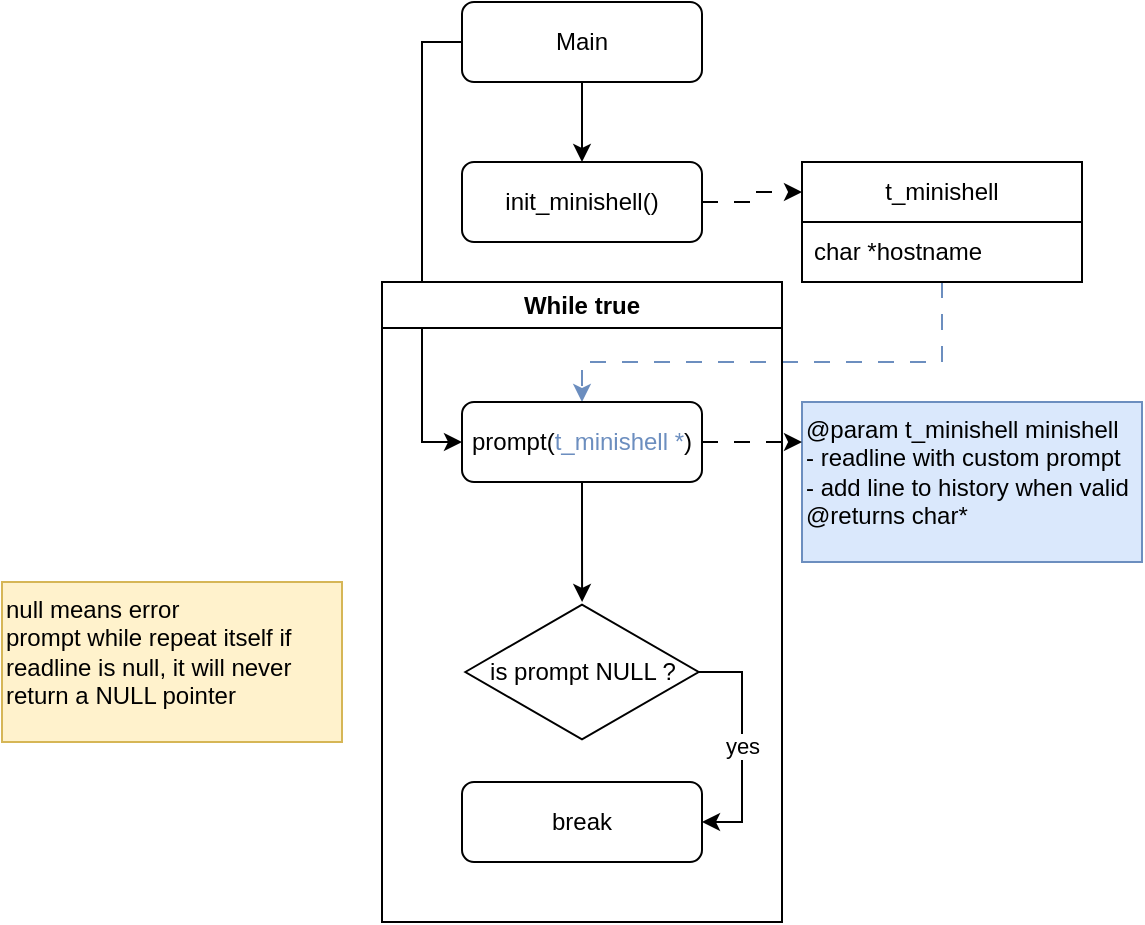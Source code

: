 <mxfile version="24.2.0" type="github">
  <diagram id="C5RBs43oDa-KdzZeNtuy" name="Page-1">
    <mxGraphModel dx="2074" dy="1053" grid="1" gridSize="10" guides="1" tooltips="1" connect="1" arrows="1" fold="1" page="1" pageScale="1" pageWidth="827" pageHeight="1169" math="0" shadow="0">
      <root>
        <mxCell id="WIyWlLk6GJQsqaUBKTNV-0" />
        <mxCell id="WIyWlLk6GJQsqaUBKTNV-1" parent="WIyWlLk6GJQsqaUBKTNV-0" />
        <mxCell id="2lQkK7vniRC7RQrExT-5-12" style="edgeStyle=orthogonalEdgeStyle;rounded=0;orthogonalLoop=1;jettySize=auto;html=1;entryX=0.5;entryY=0;entryDx=0;entryDy=0;" edge="1" parent="WIyWlLk6GJQsqaUBKTNV-1" source="2lQkK7vniRC7RQrExT-5-0" target="2lQkK7vniRC7RQrExT-5-1">
          <mxGeometry relative="1" as="geometry" />
        </mxCell>
        <mxCell id="2lQkK7vniRC7RQrExT-5-15" style="edgeStyle=orthogonalEdgeStyle;rounded=0;orthogonalLoop=1;jettySize=auto;html=1;entryX=0;entryY=0.5;entryDx=0;entryDy=0;" edge="1" parent="WIyWlLk6GJQsqaUBKTNV-1" source="2lQkK7vniRC7RQrExT-5-0" target="2lQkK7vniRC7RQrExT-5-14">
          <mxGeometry relative="1" as="geometry">
            <Array as="points">
              <mxPoint x="230" y="40" />
              <mxPoint x="230" y="240" />
            </Array>
          </mxGeometry>
        </mxCell>
        <mxCell id="2lQkK7vniRC7RQrExT-5-0" value="Main" style="rounded=1;whiteSpace=wrap;html=1;fontSize=12;glass=0;strokeWidth=1;shadow=0;" vertex="1" parent="WIyWlLk6GJQsqaUBKTNV-1">
          <mxGeometry x="250" y="20" width="120" height="40" as="geometry" />
        </mxCell>
        <mxCell id="2lQkK7vniRC7RQrExT-5-7" style="edgeStyle=orthogonalEdgeStyle;rounded=0;orthogonalLoop=1;jettySize=auto;html=1;entryX=0;entryY=0.25;entryDx=0;entryDy=0;dashed=1;dashPattern=8 8;" edge="1" parent="WIyWlLk6GJQsqaUBKTNV-1" source="2lQkK7vniRC7RQrExT-5-1" target="2lQkK7vniRC7RQrExT-5-3">
          <mxGeometry relative="1" as="geometry" />
        </mxCell>
        <mxCell id="2lQkK7vniRC7RQrExT-5-1" value="init_minishell()" style="rounded=1;whiteSpace=wrap;html=1;fontSize=12;glass=0;strokeWidth=1;shadow=0;" vertex="1" parent="WIyWlLk6GJQsqaUBKTNV-1">
          <mxGeometry x="250" y="100" width="120" height="40" as="geometry" />
        </mxCell>
        <mxCell id="2lQkK7vniRC7RQrExT-5-16" style="edgeStyle=orthogonalEdgeStyle;rounded=0;orthogonalLoop=1;jettySize=auto;html=1;entryX=0.5;entryY=0;entryDx=0;entryDy=0;dashed=1;dashPattern=8 8;fillColor=#dae8fc;strokeColor=#6c8ebf;" edge="1" parent="WIyWlLk6GJQsqaUBKTNV-1" source="2lQkK7vniRC7RQrExT-5-3" target="2lQkK7vniRC7RQrExT-5-14">
          <mxGeometry relative="1" as="geometry">
            <Array as="points">
              <mxPoint x="490" y="200" />
              <mxPoint x="310" y="200" />
            </Array>
          </mxGeometry>
        </mxCell>
        <mxCell id="2lQkK7vniRC7RQrExT-5-3" value="t_minishell" style="swimlane;fontStyle=0;childLayout=stackLayout;horizontal=1;startSize=30;horizontalStack=0;resizeParent=1;resizeParentMax=0;resizeLast=0;collapsible=1;marginBottom=0;whiteSpace=wrap;html=1;" vertex="1" parent="WIyWlLk6GJQsqaUBKTNV-1">
          <mxGeometry x="420" y="100" width="140" height="60" as="geometry" />
        </mxCell>
        <mxCell id="2lQkK7vniRC7RQrExT-5-4" value="char *hostname" style="text;strokeColor=none;fillColor=none;align=left;verticalAlign=middle;spacingLeft=4;spacingRight=4;overflow=hidden;points=[[0,0.5],[1,0.5]];portConstraint=eastwest;rotatable=0;whiteSpace=wrap;html=1;" vertex="1" parent="2lQkK7vniRC7RQrExT-5-3">
          <mxGeometry y="30" width="140" height="30" as="geometry" />
        </mxCell>
        <mxCell id="2lQkK7vniRC7RQrExT-5-17" value="&lt;div&gt;@param t_minishell minishell&lt;/div&gt;- readline with custom prompt&lt;div&gt;- add line to history when valid&lt;/div&gt;&lt;div&gt;@returns char*&lt;/div&gt;" style="rounded=0;whiteSpace=wrap;html=1;fillColor=#dae8fc;strokeColor=#6c8ebf;verticalAlign=top;align=left;" vertex="1" parent="WIyWlLk6GJQsqaUBKTNV-1">
          <mxGeometry x="420" y="220" width="170" height="80" as="geometry" />
        </mxCell>
        <mxCell id="2lQkK7vniRC7RQrExT-5-18" value="While true" style="swimlane;whiteSpace=wrap;html=1;" vertex="1" parent="WIyWlLk6GJQsqaUBKTNV-1">
          <mxGeometry x="210" y="160" width="200" height="320" as="geometry" />
        </mxCell>
        <mxCell id="2lQkK7vniRC7RQrExT-5-24" style="edgeStyle=orthogonalEdgeStyle;rounded=0;orthogonalLoop=1;jettySize=auto;html=1;" edge="1" parent="2lQkK7vniRC7RQrExT-5-18" source="2lQkK7vniRC7RQrExT-5-14" target="2lQkK7vniRC7RQrExT-5-20">
          <mxGeometry relative="1" as="geometry" />
        </mxCell>
        <mxCell id="2lQkK7vniRC7RQrExT-5-14" value="prompt(&lt;font color=&quot;#6c8ebf&quot;&gt;t_minishell *&lt;/font&gt;)" style="rounded=1;whiteSpace=wrap;html=1;fontSize=12;glass=0;strokeWidth=1;shadow=0;" vertex="1" parent="2lQkK7vniRC7RQrExT-5-18">
          <mxGeometry x="40" y="60" width="120" height="40" as="geometry" />
        </mxCell>
        <mxCell id="2lQkK7vniRC7RQrExT-5-22" value="yes" style="edgeStyle=orthogonalEdgeStyle;rounded=0;orthogonalLoop=1;jettySize=auto;html=1;entryX=1;entryY=0.5;entryDx=0;entryDy=0;" edge="1" parent="2lQkK7vniRC7RQrExT-5-18" source="2lQkK7vniRC7RQrExT-5-20" target="2lQkK7vniRC7RQrExT-5-21">
          <mxGeometry relative="1" as="geometry">
            <Array as="points">
              <mxPoint x="180" y="195" />
              <mxPoint x="180" y="270" />
            </Array>
          </mxGeometry>
        </mxCell>
        <mxCell id="2lQkK7vniRC7RQrExT-5-20" value="is prompt NULL ?" style="html=1;whiteSpace=wrap;aspect=fixed;shape=isoRectangle;" vertex="1" parent="2lQkK7vniRC7RQrExT-5-18">
          <mxGeometry x="41.66" y="160" width="116.67" height="70" as="geometry" />
        </mxCell>
        <mxCell id="2lQkK7vniRC7RQrExT-5-21" value="break" style="rounded=1;whiteSpace=wrap;html=1;fontSize=12;glass=0;strokeWidth=1;shadow=0;" vertex="1" parent="2lQkK7vniRC7RQrExT-5-18">
          <mxGeometry x="40" y="250" width="120" height="40" as="geometry" />
        </mxCell>
        <mxCell id="2lQkK7vniRC7RQrExT-5-19" style="edgeStyle=orthogonalEdgeStyle;rounded=0;orthogonalLoop=1;jettySize=auto;html=1;entryX=0;entryY=0.25;entryDx=0;entryDy=0;dashed=1;dashPattern=8 8;" edge="1" parent="WIyWlLk6GJQsqaUBKTNV-1" source="2lQkK7vniRC7RQrExT-5-14" target="2lQkK7vniRC7RQrExT-5-17">
          <mxGeometry relative="1" as="geometry" />
        </mxCell>
        <mxCell id="2lQkK7vniRC7RQrExT-5-23" value="null means error&lt;div&gt;prompt while repeat itself if readline is null, it will never return a NULL pointer&lt;/div&gt;" style="rounded=0;whiteSpace=wrap;html=1;fillColor=#fff2cc;strokeColor=#d6b656;verticalAlign=top;align=left;" vertex="1" parent="WIyWlLk6GJQsqaUBKTNV-1">
          <mxGeometry x="20" y="310" width="170" height="80" as="geometry" />
        </mxCell>
      </root>
    </mxGraphModel>
  </diagram>
</mxfile>
